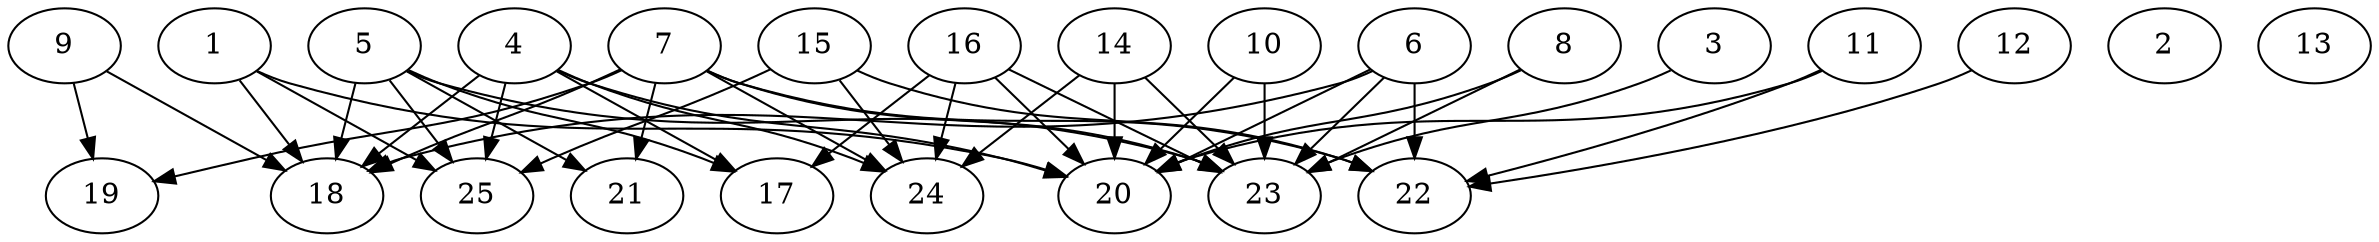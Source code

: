// DAG automatically generated by daggen at Thu Oct  3 14:00:39 2019
// ./daggen --dot -n 25 --ccr 0.4 --fat 0.9 --regular 0.7 --density 0.5 --mindata 5242880 --maxdata 52428800 
digraph G {
  1 [size="71022080", alpha="0.14", expect_size="28408832"] 
  1 -> 18 [size ="28408832"]
  1 -> 20 [size ="28408832"]
  1 -> 25 [size ="28408832"]
  2 [size="80424960", alpha="0.15", expect_size="32169984"] 
  3 [size="74618880", alpha="0.11", expect_size="29847552"] 
  3 -> 23 [size ="29847552"]
  4 [size="34270720", alpha="0.10", expect_size="13708288"] 
  4 -> 17 [size ="13708288"]
  4 -> 18 [size ="13708288"]
  4 -> 20 [size ="13708288"]
  4 -> 24 [size ="13708288"]
  4 -> 25 [size ="13708288"]
  5 [size="63938560", alpha="0.12", expect_size="25575424"] 
  5 -> 17 [size ="25575424"]
  5 -> 18 [size ="25575424"]
  5 -> 21 [size ="25575424"]
  5 -> 23 [size ="25575424"]
  5 -> 25 [size ="25575424"]
  6 [size="22382080", alpha="0.19", expect_size="8952832"] 
  6 -> 18 [size ="8952832"]
  6 -> 20 [size ="8952832"]
  6 -> 22 [size ="8952832"]
  6 -> 23 [size ="8952832"]
  7 [size="48939520", alpha="0.02", expect_size="19575808"] 
  7 -> 18 [size ="19575808"]
  7 -> 19 [size ="19575808"]
  7 -> 21 [size ="19575808"]
  7 -> 22 [size ="19575808"]
  7 -> 23 [size ="19575808"]
  7 -> 24 [size ="19575808"]
  8 [size="29104640", alpha="0.10", expect_size="11641856"] 
  8 -> 20 [size ="11641856"]
  8 -> 23 [size ="11641856"]
  9 [size="108124160", alpha="0.16", expect_size="43249664"] 
  9 -> 18 [size ="43249664"]
  9 -> 19 [size ="43249664"]
  10 [size="67609600", alpha="0.03", expect_size="27043840"] 
  10 -> 20 [size ="27043840"]
  10 -> 23 [size ="27043840"]
  11 [size="67095040", alpha="0.00", expect_size="26838016"] 
  11 -> 20 [size ="26838016"]
  11 -> 22 [size ="26838016"]
  12 [size="29616640", alpha="0.17", expect_size="11846656"] 
  12 -> 22 [size ="11846656"]
  13 [size="117795840", alpha="0.07", expect_size="47118336"] 
  14 [size="62092800", alpha="0.14", expect_size="24837120"] 
  14 -> 20 [size ="24837120"]
  14 -> 23 [size ="24837120"]
  14 -> 24 [size ="24837120"]
  15 [size="119449600", alpha="0.10", expect_size="47779840"] 
  15 -> 22 [size ="47779840"]
  15 -> 24 [size ="47779840"]
  15 -> 25 [size ="47779840"]
  16 [size="71372800", alpha="0.11", expect_size="28549120"] 
  16 -> 17 [size ="28549120"]
  16 -> 20 [size ="28549120"]
  16 -> 23 [size ="28549120"]
  16 -> 24 [size ="28549120"]
  17 [size="63070720", alpha="0.04", expect_size="25228288"] 
  18 [size="76505600", alpha="0.11", expect_size="30602240"] 
  19 [size="19991040", alpha="0.17", expect_size="7996416"] 
  20 [size="115944960", alpha="0.18", expect_size="46377984"] 
  21 [size="14423040", alpha="0.08", expect_size="5769216"] 
  22 [size="16640000", alpha="0.11", expect_size="6656000"] 
  23 [size="119843840", alpha="0.03", expect_size="47937536"] 
  24 [size="42813440", alpha="0.20", expect_size="17125376"] 
  25 [size="126067200", alpha="0.05", expect_size="50426880"] 
}
